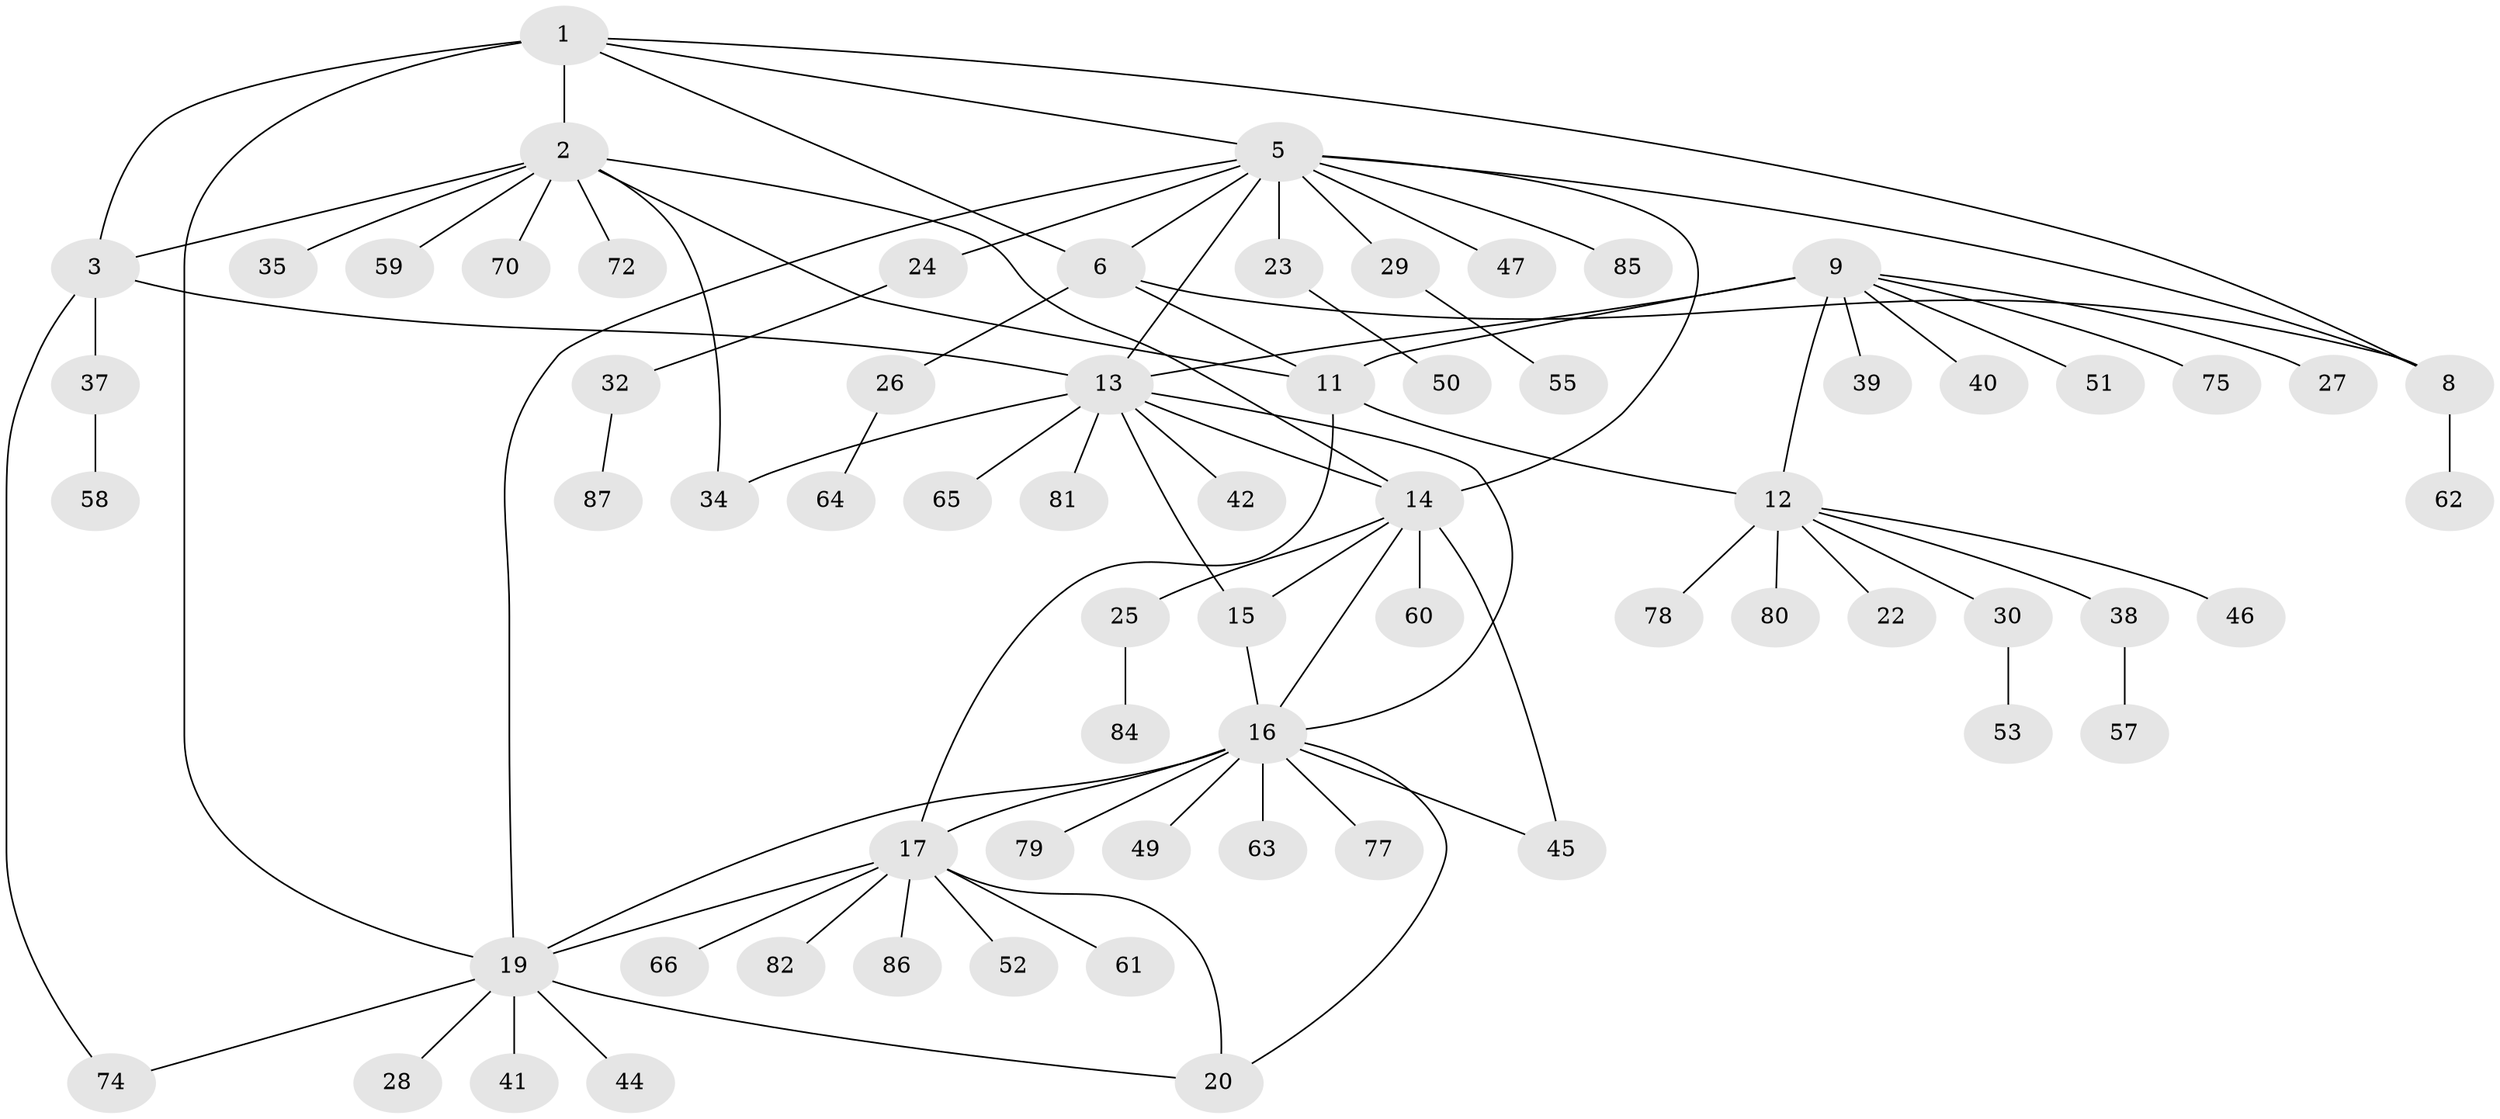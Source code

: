 // original degree distribution, {5: 0.04597701149425287, 8: 0.011494252873563218, 11: 0.022988505747126436, 6: 0.034482758620689655, 4: 0.04597701149425287, 7: 0.022988505747126436, 10: 0.022988505747126436, 9: 0.022988505747126436, 3: 0.05747126436781609, 1: 0.5402298850574713, 2: 0.1724137931034483}
// Generated by graph-tools (version 1.1) at 2025/42/03/06/25 10:42:11]
// undirected, 68 vertices, 89 edges
graph export_dot {
graph [start="1"]
  node [color=gray90,style=filled];
  1 [super="+7"];
  2 [super="+4"];
  3 [super="+69"];
  5 [super="+21"];
  6 [super="+43"];
  8;
  9 [super="+10"];
  11;
  12 [super="+36"];
  13 [super="+83"];
  14 [super="+48"];
  15 [super="+33"];
  16 [super="+18"];
  17 [super="+31"];
  19 [super="+71"];
  20;
  22;
  23;
  24;
  25;
  26 [super="+54"];
  27;
  28;
  29;
  30 [super="+67"];
  32 [super="+68"];
  34 [super="+76"];
  35;
  37;
  38;
  39;
  40;
  41;
  42;
  44;
  45;
  46;
  47;
  49 [super="+73"];
  50;
  51;
  52;
  53;
  55 [super="+56"];
  57;
  58;
  59;
  60;
  61;
  62;
  63;
  64;
  65;
  66;
  70;
  72;
  74;
  75;
  77;
  78;
  79;
  80;
  81;
  82;
  84;
  85;
  86;
  87;
  1 -- 2 [weight=2];
  1 -- 3;
  1 -- 19;
  1 -- 8;
  1 -- 5;
  1 -- 6;
  2 -- 3 [weight=2];
  2 -- 34;
  2 -- 72;
  2 -- 35;
  2 -- 70;
  2 -- 11;
  2 -- 14;
  2 -- 59;
  3 -- 37;
  3 -- 74;
  3 -- 13;
  5 -- 6;
  5 -- 8;
  5 -- 14 [weight=2];
  5 -- 19;
  5 -- 23;
  5 -- 47;
  5 -- 85;
  5 -- 24;
  5 -- 13 [weight=2];
  5 -- 29;
  6 -- 8;
  6 -- 11;
  6 -- 26;
  8 -- 62;
  9 -- 11 [weight=2];
  9 -- 12 [weight=2];
  9 -- 27;
  9 -- 51;
  9 -- 39;
  9 -- 40;
  9 -- 75;
  9 -- 13;
  11 -- 12;
  11 -- 17;
  12 -- 22;
  12 -- 30;
  12 -- 38;
  12 -- 46;
  12 -- 78;
  12 -- 80;
  13 -- 14;
  13 -- 15;
  13 -- 16;
  13 -- 34;
  13 -- 42;
  13 -- 65;
  13 -- 81;
  14 -- 15;
  14 -- 16;
  14 -- 25;
  14 -- 45;
  14 -- 60;
  15 -- 16;
  16 -- 49;
  16 -- 79;
  16 -- 17;
  16 -- 45;
  16 -- 19;
  16 -- 20;
  16 -- 77;
  16 -- 63;
  17 -- 19;
  17 -- 20;
  17 -- 52;
  17 -- 61;
  17 -- 66;
  17 -- 82;
  17 -- 86;
  19 -- 20;
  19 -- 28;
  19 -- 41;
  19 -- 44;
  19 -- 74;
  23 -- 50;
  24 -- 32;
  25 -- 84;
  26 -- 64;
  29 -- 55;
  30 -- 53;
  32 -- 87;
  37 -- 58;
  38 -- 57;
}
